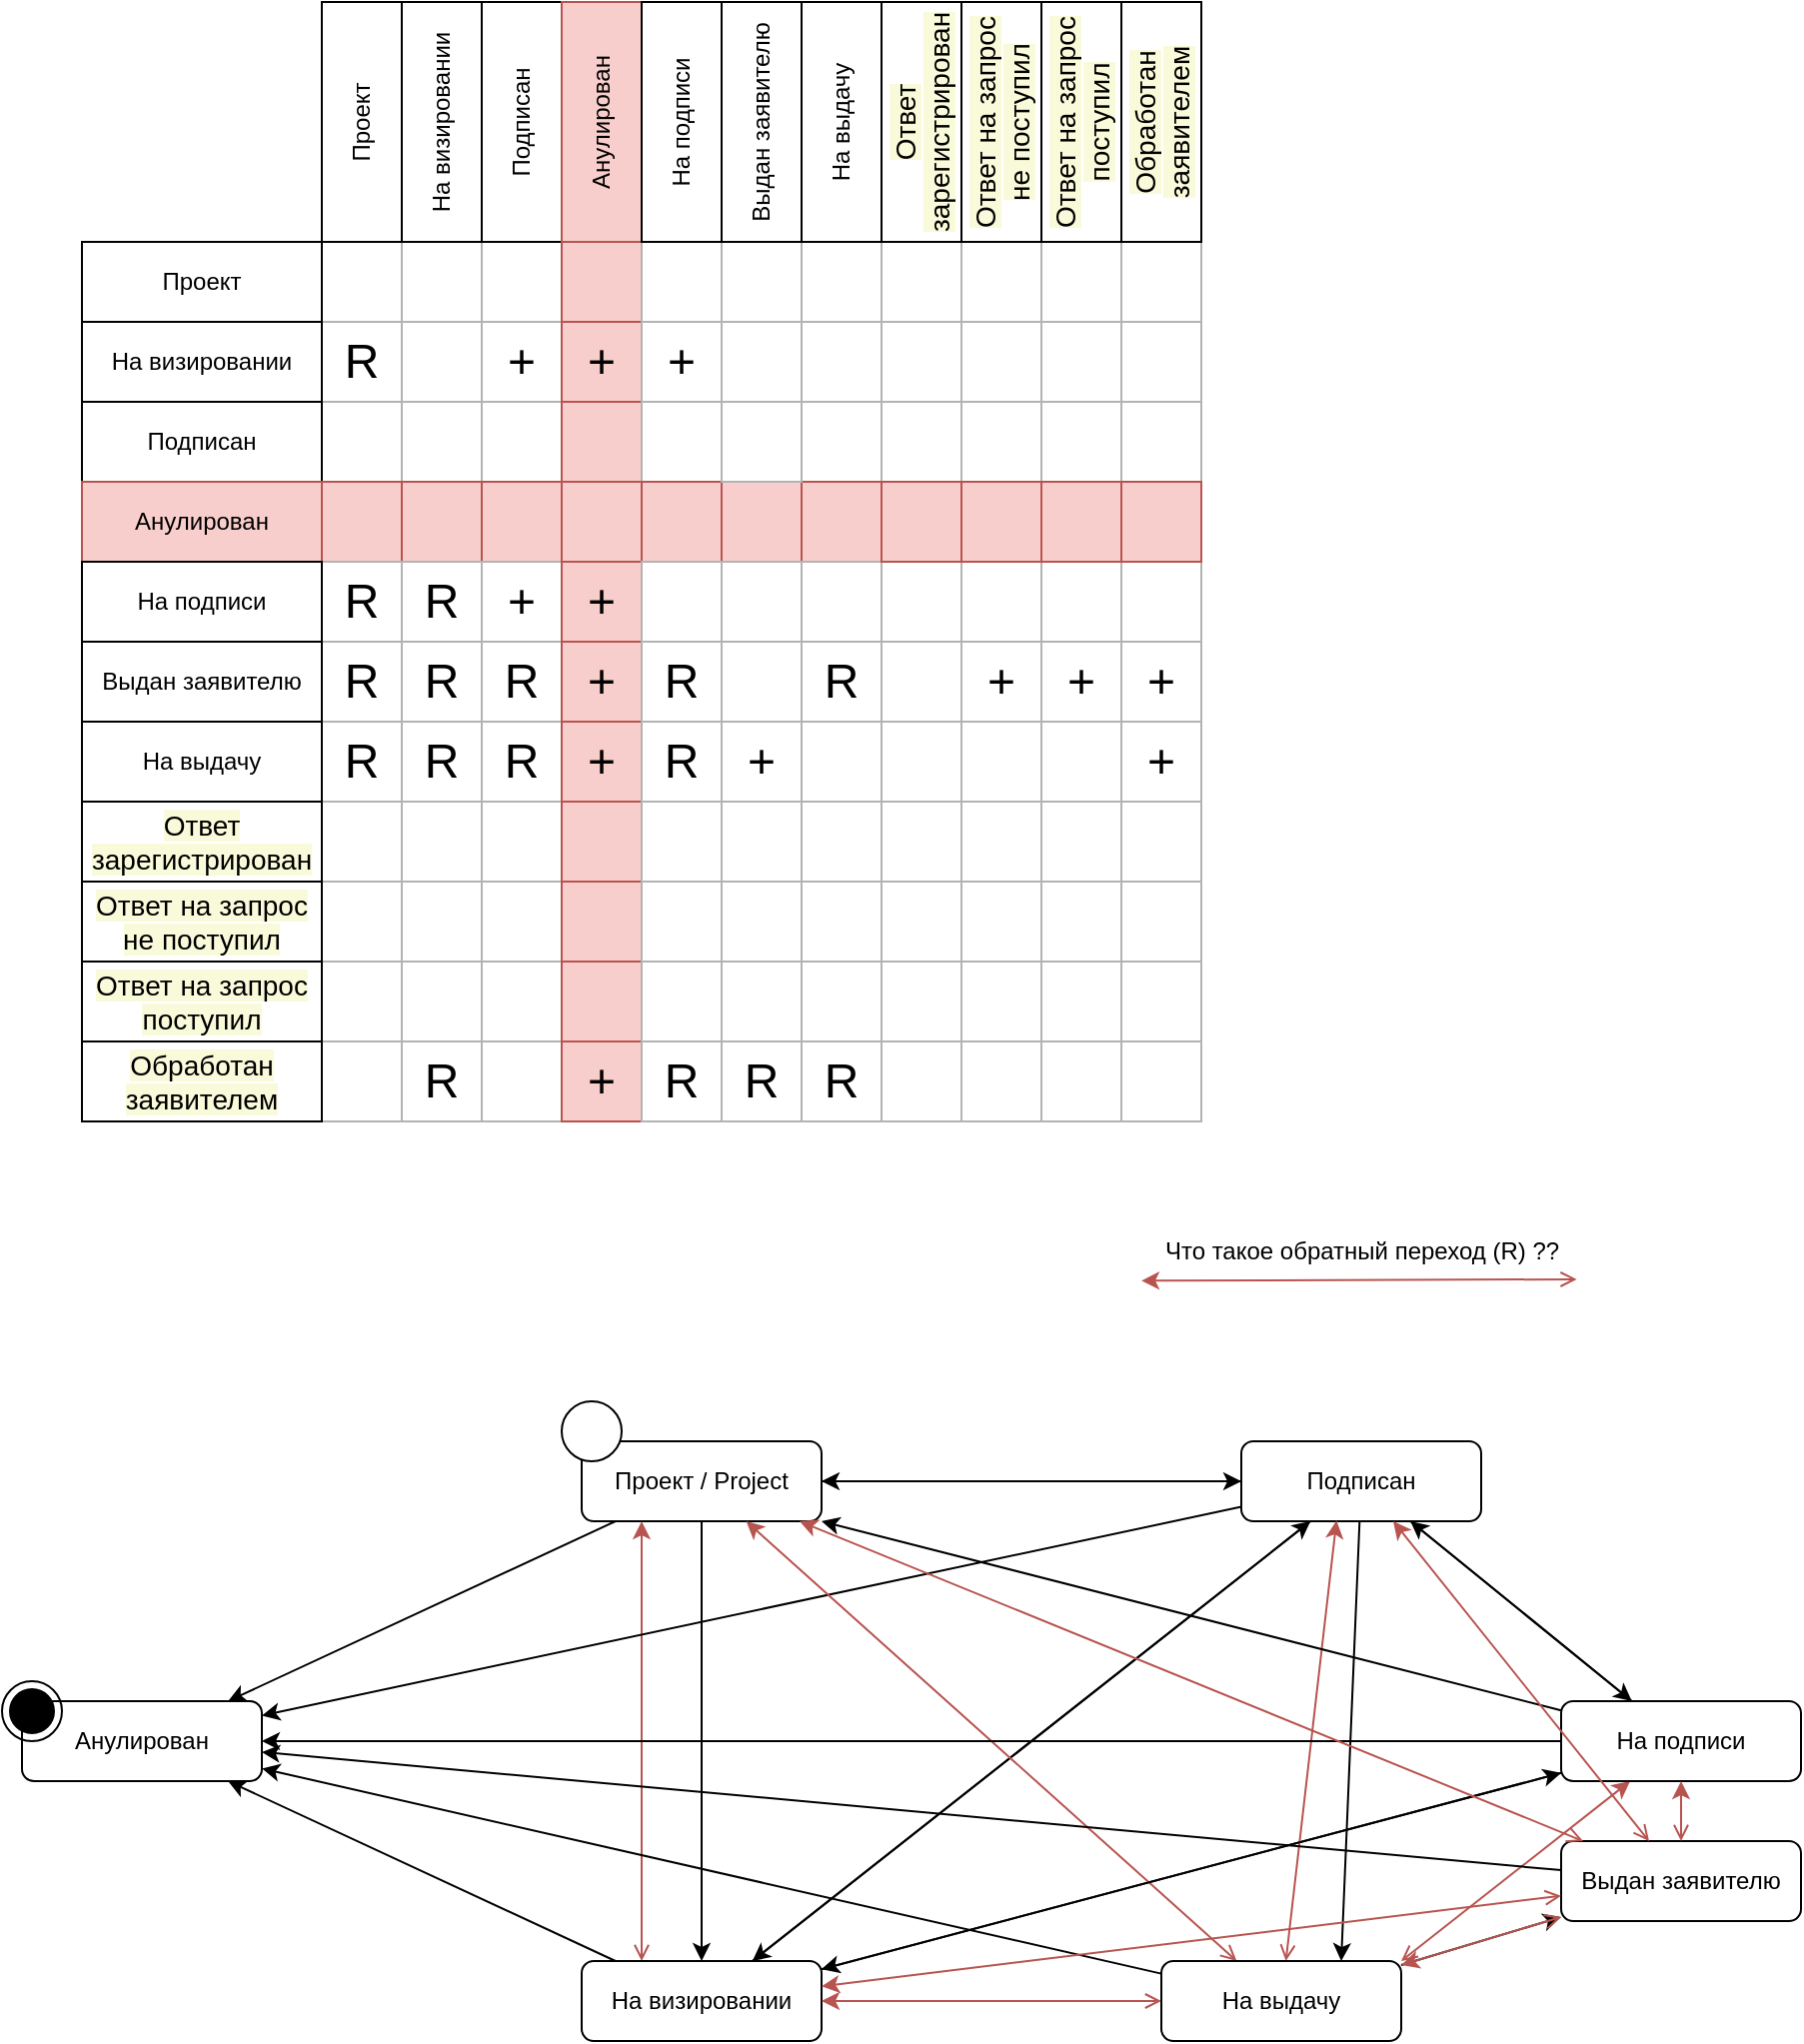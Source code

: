 <mxfile version="20.5.3" type="github">
  <diagram id="XoZ3P9HmxM1zG5Is6Aeg" name="Страница 1">
    <mxGraphModel dx="1422" dy="2083" grid="1" gridSize="10" guides="1" tooltips="1" connect="1" arrows="1" fold="1" page="1" pageScale="1" pageWidth="827" pageHeight="1169" math="0" shadow="0">
      <root>
        <mxCell id="0" />
        <mxCell id="1" parent="0" />
        <mxCell id="9OZzi6eaPg9HL32eHERa-1" style="rounded=0;orthogonalLoop=1;jettySize=auto;html=1;" edge="1" parent="1" source="9OZzi6eaPg9HL32eHERa-4" target="9OZzi6eaPg9HL32eHERa-5">
          <mxGeometry relative="1" as="geometry" />
        </mxCell>
        <mxCell id="9OZzi6eaPg9HL32eHERa-2" style="edgeStyle=none;rounded=0;orthogonalLoop=1;jettySize=auto;html=1;" edge="1" parent="1" source="9OZzi6eaPg9HL32eHERa-4" target="9OZzi6eaPg9HL32eHERa-10">
          <mxGeometry relative="1" as="geometry" />
        </mxCell>
        <mxCell id="9OZzi6eaPg9HL32eHERa-3" style="edgeStyle=none;rounded=0;orthogonalLoop=1;jettySize=auto;html=1;" edge="1" parent="1" source="9OZzi6eaPg9HL32eHERa-4" target="9OZzi6eaPg9HL32eHERa-16">
          <mxGeometry relative="1" as="geometry" />
        </mxCell>
        <mxCell id="9OZzi6eaPg9HL32eHERa-4" value="Проект / Project" style="rounded=1;whiteSpace=wrap;html=1;" vertex="1" parent="1">
          <mxGeometry x="370" y="120" width="120" height="40" as="geometry" />
        </mxCell>
        <mxCell id="9OZzi6eaPg9HL32eHERa-5" value="Анулирован" style="rounded=1;whiteSpace=wrap;html=1;" vertex="1" parent="1">
          <mxGeometry x="90" y="250" width="120" height="40" as="geometry" />
        </mxCell>
        <mxCell id="9OZzi6eaPg9HL32eHERa-6" style="edgeStyle=none;rounded=0;orthogonalLoop=1;jettySize=auto;html=1;exitX=0.25;exitY=0;exitDx=0;exitDy=0;entryX=0.25;entryY=1;entryDx=0;entryDy=0;startArrow=open;startFill=0;endArrow=classic;endFill=1;fillColor=#f8cecc;strokeColor=#b85450;" edge="1" parent="1" source="9OZzi6eaPg9HL32eHERa-10" target="9OZzi6eaPg9HL32eHERa-4">
          <mxGeometry relative="1" as="geometry" />
        </mxCell>
        <mxCell id="9OZzi6eaPg9HL32eHERa-7" style="edgeStyle=none;rounded=0;orthogonalLoop=1;jettySize=auto;html=1;startArrow=none;startFill=0;endArrow=classic;endFill=1;" edge="1" parent="1" source="9OZzi6eaPg9HL32eHERa-10" target="9OZzi6eaPg9HL32eHERa-5">
          <mxGeometry relative="1" as="geometry" />
        </mxCell>
        <mxCell id="9OZzi6eaPg9HL32eHERa-8" style="edgeStyle=none;rounded=0;orthogonalLoop=1;jettySize=auto;html=1;startArrow=none;startFill=0;endArrow=classic;endFill=1;" edge="1" parent="1" source="9OZzi6eaPg9HL32eHERa-10" target="9OZzi6eaPg9HL32eHERa-30">
          <mxGeometry relative="1" as="geometry" />
        </mxCell>
        <mxCell id="9OZzi6eaPg9HL32eHERa-9" style="edgeStyle=none;rounded=0;orthogonalLoop=1;jettySize=auto;html=1;startArrow=none;startFill=0;endArrow=classic;endFill=1;" edge="1" parent="1" source="9OZzi6eaPg9HL32eHERa-10" target="9OZzi6eaPg9HL32eHERa-16">
          <mxGeometry relative="1" as="geometry" />
        </mxCell>
        <mxCell id="9OZzi6eaPg9HL32eHERa-10" value="На визировании" style="rounded=1;whiteSpace=wrap;html=1;" vertex="1" parent="1">
          <mxGeometry x="370" y="380" width="120" height="40" as="geometry" />
        </mxCell>
        <mxCell id="9OZzi6eaPg9HL32eHERa-11" style="edgeStyle=none;rounded=0;orthogonalLoop=1;jettySize=auto;html=1;" edge="1" parent="1" source="9OZzi6eaPg9HL32eHERa-16" target="9OZzi6eaPg9HL32eHERa-10">
          <mxGeometry relative="1" as="geometry" />
        </mxCell>
        <mxCell id="9OZzi6eaPg9HL32eHERa-12" style="edgeStyle=none;rounded=0;orthogonalLoop=1;jettySize=auto;html=1;" edge="1" parent="1" source="9OZzi6eaPg9HL32eHERa-16" target="9OZzi6eaPg9HL32eHERa-5">
          <mxGeometry relative="1" as="geometry" />
        </mxCell>
        <mxCell id="9OZzi6eaPg9HL32eHERa-13" style="edgeStyle=none;rounded=0;orthogonalLoop=1;jettySize=auto;html=1;entryX=0.75;entryY=0;entryDx=0;entryDy=0;" edge="1" parent="1" source="9OZzi6eaPg9HL32eHERa-16" target="9OZzi6eaPg9HL32eHERa-25">
          <mxGeometry relative="1" as="geometry" />
        </mxCell>
        <mxCell id="9OZzi6eaPg9HL32eHERa-14" style="edgeStyle=none;rounded=0;orthogonalLoop=1;jettySize=auto;html=1;" edge="1" parent="1" source="9OZzi6eaPg9HL32eHERa-16" target="9OZzi6eaPg9HL32eHERa-30">
          <mxGeometry relative="1" as="geometry" />
        </mxCell>
        <mxCell id="9OZzi6eaPg9HL32eHERa-15" style="edgeStyle=none;rounded=0;orthogonalLoop=1;jettySize=auto;html=1;" edge="1" parent="1" source="9OZzi6eaPg9HL32eHERa-16" target="9OZzi6eaPg9HL32eHERa-4">
          <mxGeometry relative="1" as="geometry" />
        </mxCell>
        <mxCell id="9OZzi6eaPg9HL32eHERa-16" value="Подписан" style="rounded=1;whiteSpace=wrap;html=1;" vertex="1" parent="1">
          <mxGeometry x="700" y="120" width="120" height="40" as="geometry" />
        </mxCell>
        <mxCell id="9OZzi6eaPg9HL32eHERa-17" value="" style="ellipse;html=1;shape=endState;fillColor=strokeColor;" vertex="1" parent="1">
          <mxGeometry x="80" y="240" width="30" height="30" as="geometry" />
        </mxCell>
        <mxCell id="9OZzi6eaPg9HL32eHERa-18" value="" style="shape=ellipse;html=1;dashed=0;whitespace=wrap;aspect=fixed;perimeter=ellipsePerimeter;" vertex="1" parent="1">
          <mxGeometry x="360" y="100" width="30" height="30" as="geometry" />
        </mxCell>
        <mxCell id="9OZzi6eaPg9HL32eHERa-19" style="edgeStyle=none;rounded=0;orthogonalLoop=1;jettySize=auto;html=1;" edge="1" parent="1" source="9OZzi6eaPg9HL32eHERa-25" target="9OZzi6eaPg9HL32eHERa-5">
          <mxGeometry relative="1" as="geometry" />
        </mxCell>
        <mxCell id="9OZzi6eaPg9HL32eHERa-20" style="edgeStyle=none;rounded=0;orthogonalLoop=1;jettySize=auto;html=1;" edge="1" parent="1" source="9OZzi6eaPg9HL32eHERa-25" target="9OZzi6eaPg9HL32eHERa-32">
          <mxGeometry relative="1" as="geometry" />
        </mxCell>
        <mxCell id="9OZzi6eaPg9HL32eHERa-21" style="edgeStyle=none;rounded=0;orthogonalLoop=1;jettySize=auto;html=1;startArrow=open;startFill=0;fillColor=#f8cecc;strokeColor=#b85450;" edge="1" parent="1" source="9OZzi6eaPg9HL32eHERa-25" target="9OZzi6eaPg9HL32eHERa-10">
          <mxGeometry relative="1" as="geometry" />
        </mxCell>
        <mxCell id="9OZzi6eaPg9HL32eHERa-22" style="edgeStyle=none;rounded=0;orthogonalLoop=1;jettySize=auto;html=1;startArrow=open;startFill=0;fillColor=#f8cecc;strokeColor=#b85450;exitX=1;exitY=0;exitDx=0;exitDy=0;" edge="1" parent="1" source="9OZzi6eaPg9HL32eHERa-25" target="9OZzi6eaPg9HL32eHERa-30">
          <mxGeometry relative="1" as="geometry" />
        </mxCell>
        <mxCell id="9OZzi6eaPg9HL32eHERa-23" style="edgeStyle=none;rounded=0;orthogonalLoop=1;jettySize=auto;html=1;entryX=0.397;entryY=0.991;entryDx=0;entryDy=0;startArrow=open;startFill=0;fillColor=#f8cecc;strokeColor=#b85450;endArrow=classic;endFill=1;entryPerimeter=0;" edge="1" parent="1" source="9OZzi6eaPg9HL32eHERa-25" target="9OZzi6eaPg9HL32eHERa-16">
          <mxGeometry relative="1" as="geometry" />
        </mxCell>
        <mxCell id="9OZzi6eaPg9HL32eHERa-24" style="edgeStyle=none;rounded=0;orthogonalLoop=1;jettySize=auto;html=1;startArrow=open;startFill=0;fillColor=#f8cecc;strokeColor=#b85450;" edge="1" parent="1" source="9OZzi6eaPg9HL32eHERa-25" target="9OZzi6eaPg9HL32eHERa-4">
          <mxGeometry relative="1" as="geometry" />
        </mxCell>
        <mxCell id="9OZzi6eaPg9HL32eHERa-25" value="На выдачу" style="rounded=1;whiteSpace=wrap;html=1;" vertex="1" parent="1">
          <mxGeometry x="660" y="380" width="120" height="40" as="geometry" />
        </mxCell>
        <mxCell id="9OZzi6eaPg9HL32eHERa-26" style="edgeStyle=none;rounded=0;orthogonalLoop=1;jettySize=auto;html=1;" edge="1" parent="1" source="9OZzi6eaPg9HL32eHERa-30" target="9OZzi6eaPg9HL32eHERa-5">
          <mxGeometry relative="1" as="geometry" />
        </mxCell>
        <mxCell id="9OZzi6eaPg9HL32eHERa-27" style="edgeStyle=none;rounded=0;orthogonalLoop=1;jettySize=auto;html=1;" edge="1" parent="1" source="9OZzi6eaPg9HL32eHERa-30" target="9OZzi6eaPg9HL32eHERa-10">
          <mxGeometry relative="1" as="geometry" />
        </mxCell>
        <mxCell id="9OZzi6eaPg9HL32eHERa-28" style="edgeStyle=none;rounded=0;orthogonalLoop=1;jettySize=auto;html=1;" edge="1" parent="1" source="9OZzi6eaPg9HL32eHERa-30" target="9OZzi6eaPg9HL32eHERa-16">
          <mxGeometry relative="1" as="geometry" />
        </mxCell>
        <mxCell id="9OZzi6eaPg9HL32eHERa-29" style="edgeStyle=none;rounded=0;orthogonalLoop=1;jettySize=auto;html=1;entryX=1;entryY=1;entryDx=0;entryDy=0;" edge="1" parent="1" source="9OZzi6eaPg9HL32eHERa-30" target="9OZzi6eaPg9HL32eHERa-4">
          <mxGeometry relative="1" as="geometry" />
        </mxCell>
        <mxCell id="9OZzi6eaPg9HL32eHERa-30" value="На подписи" style="rounded=1;whiteSpace=wrap;html=1;" vertex="1" parent="1">
          <mxGeometry x="860" y="250" width="120" height="40" as="geometry" />
        </mxCell>
        <mxCell id="9OZzi6eaPg9HL32eHERa-31" style="edgeStyle=none;rounded=0;orthogonalLoop=1;jettySize=auto;html=1;startArrow=none;startFill=0;endArrow=classic;endFill=1;" edge="1" parent="1" source="9OZzi6eaPg9HL32eHERa-32" target="9OZzi6eaPg9HL32eHERa-5">
          <mxGeometry relative="1" as="geometry" />
        </mxCell>
        <mxCell id="9OZzi6eaPg9HL32eHERa-32" value="Выдан заявителю" style="rounded=1;whiteSpace=wrap;html=1;" vertex="1" parent="1">
          <mxGeometry x="860" y="320" width="120" height="40" as="geometry" />
        </mxCell>
        <mxCell id="9OZzi6eaPg9HL32eHERa-33" value="Что такое обратный переход (R) ??" style="text;html=1;align=center;verticalAlign=middle;resizable=0;points=[];autosize=1;strokeColor=none;fillColor=none;" vertex="1" parent="1">
          <mxGeometry x="650" y="10" width="220" height="30" as="geometry" />
        </mxCell>
        <mxCell id="9OZzi6eaPg9HL32eHERa-34" style="edgeStyle=none;rounded=0;orthogonalLoop=1;jettySize=auto;html=1;entryX=0;entryY=0.989;entryDx=0;entryDy=0;startArrow=open;startFill=0;fillColor=#f8cecc;strokeColor=#b85450;endArrow=classic;endFill=1;entryPerimeter=0;exitX=0.99;exitY=0.966;exitDx=0;exitDy=0;exitPerimeter=0;" edge="1" parent="1" source="9OZzi6eaPg9HL32eHERa-33" target="9OZzi6eaPg9HL32eHERa-33">
          <mxGeometry relative="1" as="geometry">
            <mxPoint x="755.413" y="285" as="sourcePoint" />
            <mxPoint x="764.58" y="65" as="targetPoint" />
          </mxGeometry>
        </mxCell>
        <mxCell id="9OZzi6eaPg9HL32eHERa-35" style="edgeStyle=none;rounded=0;orthogonalLoop=1;jettySize=auto;html=1;startArrow=open;startFill=0;endArrow=classic;endFill=1;fillColor=#f8cecc;strokeColor=#b85450;" edge="1" parent="1" source="9OZzi6eaPg9HL32eHERa-32" target="9OZzi6eaPg9HL32eHERa-10">
          <mxGeometry relative="1" as="geometry">
            <mxPoint x="410.0" y="390" as="sourcePoint" />
            <mxPoint x="410.0" y="170" as="targetPoint" />
          </mxGeometry>
        </mxCell>
        <mxCell id="9OZzi6eaPg9HL32eHERa-36" style="edgeStyle=none;rounded=0;orthogonalLoop=1;jettySize=auto;html=1;startArrow=open;startFill=0;endArrow=classic;endFill=1;fillColor=#f8cecc;strokeColor=#b85450;" edge="1" parent="1" source="9OZzi6eaPg9HL32eHERa-32" target="9OZzi6eaPg9HL32eHERa-30">
          <mxGeometry relative="1" as="geometry">
            <mxPoint x="870.0" y="357.347" as="sourcePoint" />
            <mxPoint x="500.0" y="402.653" as="targetPoint" />
          </mxGeometry>
        </mxCell>
        <mxCell id="9OZzi6eaPg9HL32eHERa-37" style="edgeStyle=none;rounded=0;orthogonalLoop=1;jettySize=auto;html=1;startArrow=open;startFill=0;endArrow=classic;endFill=1;fillColor=#f8cecc;strokeColor=#b85450;" edge="1" parent="1" source="9OZzi6eaPg9HL32eHERa-32" target="9OZzi6eaPg9HL32eHERa-25">
          <mxGeometry relative="1" as="geometry">
            <mxPoint x="930.0" y="330" as="sourcePoint" />
            <mxPoint x="930.0" y="300" as="targetPoint" />
          </mxGeometry>
        </mxCell>
        <mxCell id="9OZzi6eaPg9HL32eHERa-38" style="edgeStyle=none;rounded=0;orthogonalLoop=1;jettySize=auto;html=1;startArrow=open;startFill=0;endArrow=classic;endFill=1;fillColor=#f8cecc;strokeColor=#b85450;" edge="1" parent="1" source="9OZzi6eaPg9HL32eHERa-32" target="9OZzi6eaPg9HL32eHERa-16">
          <mxGeometry relative="1" as="geometry">
            <mxPoint x="930.0" y="330" as="sourcePoint" />
            <mxPoint x="930.0" y="300" as="targetPoint" />
          </mxGeometry>
        </mxCell>
        <mxCell id="9OZzi6eaPg9HL32eHERa-39" style="edgeStyle=none;rounded=0;orthogonalLoop=1;jettySize=auto;html=1;startArrow=open;startFill=0;endArrow=classic;endFill=1;fillColor=#f8cecc;strokeColor=#b85450;" edge="1" parent="1" source="9OZzi6eaPg9HL32eHERa-32" target="9OZzi6eaPg9HL32eHERa-4">
          <mxGeometry relative="1" as="geometry">
            <mxPoint x="914.0" y="330" as="sourcePoint" />
            <mxPoint x="786" y="170" as="targetPoint" />
          </mxGeometry>
        </mxCell>
        <mxCell id="9OZzi6eaPg9HL32eHERa-40" value="" style="rounded=0;whiteSpace=wrap;html=1;strokeColor=#B3B3B3;fontSize=24;" vertex="1" parent="1">
          <mxGeometry x="280" y="-480" width="40" height="40" as="geometry" />
        </mxCell>
        <mxCell id="9OZzi6eaPg9HL32eHERa-41" value="" style="rounded=0;whiteSpace=wrap;html=1;strokeColor=#B3B3B3;fontSize=24;" vertex="1" parent="1">
          <mxGeometry x="320" y="-480" width="40" height="40" as="geometry" />
        </mxCell>
        <mxCell id="9OZzi6eaPg9HL32eHERa-42" value="" style="rounded=0;whiteSpace=wrap;html=1;strokeColor=#b85450;fontSize=24;fillColor=#f8cecc;" vertex="1" parent="1">
          <mxGeometry x="360" y="-480" width="40" height="40" as="geometry" />
        </mxCell>
        <mxCell id="9OZzi6eaPg9HL32eHERa-43" style="edgeStyle=none;rounded=0;orthogonalLoop=1;jettySize=auto;html=1;exitX=0;exitY=0.75;exitDx=0;exitDy=0;entryX=1;entryY=0.75;entryDx=0;entryDy=0;startArrow=none;startFill=0;endArrow=classic;endFill=1;fontSize=24;" edge="1" parent="1" source="9OZzi6eaPg9HL32eHERa-44" target="9OZzi6eaPg9HL32eHERa-42">
          <mxGeometry relative="1" as="geometry" />
        </mxCell>
        <mxCell id="9OZzi6eaPg9HL32eHERa-44" value="" style="rounded=0;whiteSpace=wrap;html=1;strokeColor=#B3B3B3;fontSize=24;" vertex="1" parent="1">
          <mxGeometry x="400" y="-480" width="40" height="40" as="geometry" />
        </mxCell>
        <mxCell id="9OZzi6eaPg9HL32eHERa-45" value="" style="rounded=0;whiteSpace=wrap;html=1;strokeColor=#B3B3B3;fontSize=24;" vertex="1" parent="1">
          <mxGeometry x="440" y="-480" width="40" height="40" as="geometry" />
        </mxCell>
        <mxCell id="9OZzi6eaPg9HL32eHERa-46" value="" style="rounded=0;whiteSpace=wrap;html=1;strokeColor=#B3B3B3;fontSize=24;" vertex="1" parent="1">
          <mxGeometry x="480" y="-480" width="40" height="40" as="geometry" />
        </mxCell>
        <mxCell id="9OZzi6eaPg9HL32eHERa-47" value="" style="rounded=0;whiteSpace=wrap;html=1;strokeColor=#B3B3B3;fontSize=24;" vertex="1" parent="1">
          <mxGeometry x="280" y="-440" width="40" height="40" as="geometry" />
        </mxCell>
        <mxCell id="9OZzi6eaPg9HL32eHERa-48" value="+" style="rounded=0;whiteSpace=wrap;html=1;strokeColor=#B3B3B3;fontSize=24;" vertex="1" parent="1">
          <mxGeometry x="320" y="-440" width="40" height="40" as="geometry" />
        </mxCell>
        <mxCell id="9OZzi6eaPg9HL32eHERa-49" value="+" style="rounded=0;whiteSpace=wrap;html=1;strokeColor=#b85450;fontSize=24;fillColor=#f8cecc;" vertex="1" parent="1">
          <mxGeometry x="360" y="-440" width="40" height="40" as="geometry" />
        </mxCell>
        <mxCell id="9OZzi6eaPg9HL32eHERa-50" value="+" style="rounded=0;whiteSpace=wrap;html=1;strokeColor=#B3B3B3;fontSize=24;" vertex="1" parent="1">
          <mxGeometry x="400" y="-440" width="40" height="40" as="geometry" />
        </mxCell>
        <mxCell id="9OZzi6eaPg9HL32eHERa-51" value="" style="rounded=0;whiteSpace=wrap;html=1;strokeColor=#B3B3B3;fontSize=24;" vertex="1" parent="1">
          <mxGeometry x="440" y="-440" width="40" height="40" as="geometry" />
        </mxCell>
        <mxCell id="9OZzi6eaPg9HL32eHERa-52" value="" style="rounded=0;whiteSpace=wrap;html=1;strokeColor=#B3B3B3;fontSize=24;" vertex="1" parent="1">
          <mxGeometry x="480" y="-440" width="40" height="40" as="geometry" />
        </mxCell>
        <mxCell id="9OZzi6eaPg9HL32eHERa-53" value="" style="rounded=0;whiteSpace=wrap;html=1;strokeColor=#B3B3B3;fontSize=24;" vertex="1" parent="1">
          <mxGeometry x="240" y="-400" width="40" height="40" as="geometry" />
        </mxCell>
        <mxCell id="9OZzi6eaPg9HL32eHERa-54" value="" style="rounded=0;whiteSpace=wrap;html=1;strokeColor=#B3B3B3;fontSize=24;" vertex="1" parent="1">
          <mxGeometry x="280" y="-400" width="40" height="40" as="geometry" />
        </mxCell>
        <mxCell id="9OZzi6eaPg9HL32eHERa-55" value="" style="rounded=0;whiteSpace=wrap;html=1;strokeColor=#B3B3B3;fontSize=24;" vertex="1" parent="1">
          <mxGeometry x="320" y="-400" width="40" height="40" as="geometry" />
        </mxCell>
        <mxCell id="9OZzi6eaPg9HL32eHERa-56" value="" style="rounded=0;whiteSpace=wrap;html=1;strokeColor=#b85450;fontSize=24;fillColor=#f8cecc;" vertex="1" parent="1">
          <mxGeometry x="360" y="-400" width="40" height="40" as="geometry" />
        </mxCell>
        <mxCell id="9OZzi6eaPg9HL32eHERa-57" value="" style="rounded=0;whiteSpace=wrap;html=1;strokeColor=#B3B3B3;fontSize=24;" vertex="1" parent="1">
          <mxGeometry x="400" y="-400" width="40" height="40" as="geometry" />
        </mxCell>
        <mxCell id="9OZzi6eaPg9HL32eHERa-58" value="" style="rounded=0;whiteSpace=wrap;html=1;strokeColor=#B3B3B3;fontSize=24;" vertex="1" parent="1">
          <mxGeometry x="480" y="-400" width="40" height="40" as="geometry" />
        </mxCell>
        <mxCell id="9OZzi6eaPg9HL32eHERa-59" value="" style="rounded=0;whiteSpace=wrap;html=1;strokeColor=#b85450;fontSize=24;fillColor=#f8cecc;" vertex="1" parent="1">
          <mxGeometry x="240" y="-360" width="40" height="40" as="geometry" />
        </mxCell>
        <mxCell id="9OZzi6eaPg9HL32eHERa-60" value="" style="rounded=0;whiteSpace=wrap;html=1;strokeColor=#b85450;fontSize=24;fillColor=#f8cecc;" vertex="1" parent="1">
          <mxGeometry x="280" y="-360" width="40" height="40" as="geometry" />
        </mxCell>
        <mxCell id="9OZzi6eaPg9HL32eHERa-61" value="" style="rounded=0;whiteSpace=wrap;html=1;strokeColor=#b85450;fontSize=24;fillColor=#f8cecc;" vertex="1" parent="1">
          <mxGeometry x="320" y="-360" width="40" height="40" as="geometry" />
        </mxCell>
        <mxCell id="9OZzi6eaPg9HL32eHERa-62" value="" style="rounded=0;whiteSpace=wrap;html=1;strokeColor=#b85450;fontSize=24;fillColor=#f8cecc;" vertex="1" parent="1">
          <mxGeometry x="360" y="-360" width="40" height="40" as="geometry" />
        </mxCell>
        <mxCell id="9OZzi6eaPg9HL32eHERa-63" value="" style="rounded=0;whiteSpace=wrap;html=1;strokeColor=#b85450;fontSize=24;fillColor=#f8cecc;" vertex="1" parent="1">
          <mxGeometry x="400" y="-360" width="40" height="40" as="geometry" />
        </mxCell>
        <mxCell id="9OZzi6eaPg9HL32eHERa-64" value="" style="rounded=0;whiteSpace=wrap;html=1;strokeColor=#b85450;fontSize=24;fillColor=#f8cecc;" vertex="1" parent="1">
          <mxGeometry x="440" y="-360" width="40" height="40" as="geometry" />
        </mxCell>
        <mxCell id="9OZzi6eaPg9HL32eHERa-65" value="" style="rounded=0;whiteSpace=wrap;html=1;strokeColor=#b85450;fontSize=24;fillColor=#f8cecc;" vertex="1" parent="1">
          <mxGeometry x="480" y="-360" width="40" height="40" as="geometry" />
        </mxCell>
        <mxCell id="9OZzi6eaPg9HL32eHERa-66" value="R" style="rounded=0;whiteSpace=wrap;html=1;strokeColor=#B3B3B3;fontSize=24;" vertex="1" parent="1">
          <mxGeometry x="240" y="-320" width="40" height="40" as="geometry" />
        </mxCell>
        <mxCell id="9OZzi6eaPg9HL32eHERa-67" value="R" style="rounded=0;whiteSpace=wrap;html=1;strokeColor=#B3B3B3;fontSize=24;" vertex="1" parent="1">
          <mxGeometry x="280" y="-320" width="40" height="40" as="geometry" />
        </mxCell>
        <mxCell id="9OZzi6eaPg9HL32eHERa-68" value="+" style="rounded=0;whiteSpace=wrap;html=1;strokeColor=#B3B3B3;fontSize=24;" vertex="1" parent="1">
          <mxGeometry x="320" y="-320" width="40" height="40" as="geometry" />
        </mxCell>
        <mxCell id="9OZzi6eaPg9HL32eHERa-69" value="+" style="rounded=0;whiteSpace=wrap;html=1;strokeColor=#b85450;fontSize=24;fillColor=#f8cecc;" vertex="1" parent="1">
          <mxGeometry x="360" y="-320" width="40" height="40" as="geometry" />
        </mxCell>
        <mxCell id="9OZzi6eaPg9HL32eHERa-70" value="" style="rounded=0;whiteSpace=wrap;html=1;strokeColor=#B3B3B3;fontSize=24;" vertex="1" parent="1">
          <mxGeometry x="400" y="-320" width="40" height="40" as="geometry" />
        </mxCell>
        <mxCell id="9OZzi6eaPg9HL32eHERa-71" value="" style="rounded=0;whiteSpace=wrap;html=1;strokeColor=#B3B3B3;fontSize=24;" vertex="1" parent="1">
          <mxGeometry x="440" y="-320" width="40" height="40" as="geometry" />
        </mxCell>
        <mxCell id="9OZzi6eaPg9HL32eHERa-72" value="" style="rounded=0;whiteSpace=wrap;html=1;strokeColor=#B3B3B3;fontSize=24;" vertex="1" parent="1">
          <mxGeometry x="480" y="-320" width="40" height="40" as="geometry" />
        </mxCell>
        <mxCell id="9OZzi6eaPg9HL32eHERa-73" value="R" style="rounded=0;whiteSpace=wrap;html=1;strokeColor=#B3B3B3;fontSize=24;" vertex="1" parent="1">
          <mxGeometry x="240" y="-280" width="40" height="40" as="geometry" />
        </mxCell>
        <mxCell id="9OZzi6eaPg9HL32eHERa-74" value="R" style="rounded=0;whiteSpace=wrap;html=1;strokeColor=#B3B3B3;fontSize=24;" vertex="1" parent="1">
          <mxGeometry x="280" y="-280" width="40" height="40" as="geometry" />
        </mxCell>
        <mxCell id="9OZzi6eaPg9HL32eHERa-75" value="R" style="rounded=0;whiteSpace=wrap;html=1;strokeColor=#B3B3B3;fontSize=24;" vertex="1" parent="1">
          <mxGeometry x="320" y="-280" width="40" height="40" as="geometry" />
        </mxCell>
        <mxCell id="9OZzi6eaPg9HL32eHERa-76" value="+" style="rounded=0;whiteSpace=wrap;html=1;strokeColor=#b85450;fontSize=24;fillColor=#f8cecc;" vertex="1" parent="1">
          <mxGeometry x="360" y="-280" width="40" height="40" as="geometry" />
        </mxCell>
        <mxCell id="9OZzi6eaPg9HL32eHERa-77" value="R" style="rounded=0;whiteSpace=wrap;html=1;strokeColor=#B3B3B3;fontSize=24;" vertex="1" parent="1">
          <mxGeometry x="400" y="-280" width="40" height="40" as="geometry" />
        </mxCell>
        <mxCell id="9OZzi6eaPg9HL32eHERa-78" value="" style="rounded=0;whiteSpace=wrap;html=1;strokeColor=#B3B3B3;fontSize=24;" vertex="1" parent="1">
          <mxGeometry x="440" y="-280" width="40" height="40" as="geometry" />
        </mxCell>
        <mxCell id="9OZzi6eaPg9HL32eHERa-79" value="R" style="rounded=0;whiteSpace=wrap;html=1;strokeColor=#B3B3B3;fontSize=24;" vertex="1" parent="1">
          <mxGeometry x="480" y="-280" width="40" height="40" as="geometry" />
        </mxCell>
        <mxCell id="9OZzi6eaPg9HL32eHERa-80" value="R" style="rounded=0;whiteSpace=wrap;html=1;strokeColor=#B3B3B3;fontSize=24;" vertex="1" parent="1">
          <mxGeometry x="240" y="-240" width="40" height="40" as="geometry" />
        </mxCell>
        <mxCell id="9OZzi6eaPg9HL32eHERa-81" value="R" style="rounded=0;whiteSpace=wrap;html=1;strokeColor=#B3B3B3;fontSize=24;" vertex="1" parent="1">
          <mxGeometry x="280" y="-240" width="40" height="40" as="geometry" />
        </mxCell>
        <mxCell id="9OZzi6eaPg9HL32eHERa-82" value="R" style="rounded=0;whiteSpace=wrap;html=1;strokeColor=#B3B3B3;fontSize=24;" vertex="1" parent="1">
          <mxGeometry x="320" y="-240" width="40" height="40" as="geometry" />
        </mxCell>
        <mxCell id="9OZzi6eaPg9HL32eHERa-83" value="+" style="rounded=0;whiteSpace=wrap;html=1;strokeColor=#b85450;fontSize=24;fillColor=#f8cecc;" vertex="1" parent="1">
          <mxGeometry x="360" y="-240" width="40" height="40" as="geometry" />
        </mxCell>
        <mxCell id="9OZzi6eaPg9HL32eHERa-84" value="R" style="rounded=0;whiteSpace=wrap;html=1;strokeColor=#B3B3B3;fontSize=24;" vertex="1" parent="1">
          <mxGeometry x="400" y="-240" width="40" height="40" as="geometry" />
        </mxCell>
        <mxCell id="9OZzi6eaPg9HL32eHERa-85" value="+" style="rounded=0;whiteSpace=wrap;html=1;strokeColor=#B3B3B3;fontSize=24;" vertex="1" parent="1">
          <mxGeometry x="440" y="-240" width="40" height="40" as="geometry" />
        </mxCell>
        <mxCell id="9OZzi6eaPg9HL32eHERa-86" value="" style="rounded=0;whiteSpace=wrap;html=1;strokeColor=#B3B3B3;fontSize=24;" vertex="1" parent="1">
          <mxGeometry x="480" y="-240" width="40" height="40" as="geometry" />
        </mxCell>
        <mxCell id="9OZzi6eaPg9HL32eHERa-87" value="Подписан" style="rounded=0;whiteSpace=wrap;html=1;" vertex="1" parent="1">
          <mxGeometry x="120" y="-400" width="120" height="40" as="geometry" />
        </mxCell>
        <mxCell id="9OZzi6eaPg9HL32eHERa-88" value="Анулирован" style="rounded=0;whiteSpace=wrap;html=1;fillColor=#f8cecc;strokeColor=#b85450;" vertex="1" parent="1">
          <mxGeometry x="120" y="-360" width="120" height="40" as="geometry" />
        </mxCell>
        <mxCell id="9OZzi6eaPg9HL32eHERa-89" value="На подписи" style="rounded=0;whiteSpace=wrap;html=1;" vertex="1" parent="1">
          <mxGeometry x="120" y="-320" width="120" height="40" as="geometry" />
        </mxCell>
        <mxCell id="9OZzi6eaPg9HL32eHERa-90" value="Выдан заявителю" style="rounded=0;whiteSpace=wrap;html=1;" vertex="1" parent="1">
          <mxGeometry x="120" y="-280" width="120" height="40" as="geometry" />
        </mxCell>
        <mxCell id="9OZzi6eaPg9HL32eHERa-91" value="На выдачу" style="rounded=0;whiteSpace=wrap;html=1;" vertex="1" parent="1">
          <mxGeometry x="120" y="-240" width="120" height="40" as="geometry" />
        </mxCell>
        <mxCell id="9OZzi6eaPg9HL32eHERa-92" value="На визировании" style="rounded=0;whiteSpace=wrap;html=1;horizontal=0;" vertex="1" parent="1">
          <mxGeometry x="280" y="-600" width="40" height="120" as="geometry" />
        </mxCell>
        <mxCell id="9OZzi6eaPg9HL32eHERa-93" value="Подписан" style="rounded=0;whiteSpace=wrap;html=1;horizontal=0;" vertex="1" parent="1">
          <mxGeometry x="320" y="-600" width="40" height="120" as="geometry" />
        </mxCell>
        <mxCell id="9OZzi6eaPg9HL32eHERa-94" value="Анулирован" style="rounded=0;whiteSpace=wrap;html=1;horizontal=0;fillColor=#f8cecc;strokeColor=#b85450;" vertex="1" parent="1">
          <mxGeometry x="360" y="-600" width="40" height="120" as="geometry" />
        </mxCell>
        <mxCell id="9OZzi6eaPg9HL32eHERa-95" value="На подписи" style="rounded=0;whiteSpace=wrap;html=1;horizontal=0;" vertex="1" parent="1">
          <mxGeometry x="400" y="-600" width="40" height="120" as="geometry" />
        </mxCell>
        <mxCell id="9OZzi6eaPg9HL32eHERa-96" value="Выдан заявителю" style="rounded=0;whiteSpace=wrap;html=1;horizontal=0;" vertex="1" parent="1">
          <mxGeometry x="440" y="-600" width="40" height="120" as="geometry" />
        </mxCell>
        <mxCell id="9OZzi6eaPg9HL32eHERa-97" value="На выдачу" style="rounded=0;whiteSpace=wrap;html=1;horizontal=0;" vertex="1" parent="1">
          <mxGeometry x="480" y="-600" width="40" height="120" as="geometry" />
        </mxCell>
        <mxCell id="9OZzi6eaPg9HL32eHERa-98" value="R" style="rounded=0;whiteSpace=wrap;html=1;strokeColor=#B3B3B3;fontSize=24;" vertex="1" parent="1">
          <mxGeometry x="240" y="-440" width="40" height="40" as="geometry" />
        </mxCell>
        <mxCell id="9OZzi6eaPg9HL32eHERa-99" value="" style="rounded=0;whiteSpace=wrap;html=1;strokeColor=#B3B3B3;fontSize=24;" vertex="1" parent="1">
          <mxGeometry x="240" y="-480" width="40" height="40" as="geometry" />
        </mxCell>
        <mxCell id="9OZzi6eaPg9HL32eHERa-100" value="Проект" style="rounded=0;whiteSpace=wrap;html=1;" vertex="1" parent="1">
          <mxGeometry x="120" y="-480" width="120" height="40" as="geometry" />
        </mxCell>
        <mxCell id="9OZzi6eaPg9HL32eHERa-101" value="На визировании" style="rounded=0;whiteSpace=wrap;html=1;" vertex="1" parent="1">
          <mxGeometry x="120" y="-440" width="120" height="40" as="geometry" />
        </mxCell>
        <mxCell id="9OZzi6eaPg9HL32eHERa-102" value="Проект" style="rounded=0;whiteSpace=wrap;html=1;horizontal=0;" vertex="1" parent="1">
          <mxGeometry x="240" y="-600" width="40" height="120" as="geometry" />
        </mxCell>
        <mxCell id="9OZzi6eaPg9HL32eHERa-111" style="edgeStyle=none;rounded=0;orthogonalLoop=1;jettySize=auto;html=1;exitX=0;exitY=0.75;exitDx=0;exitDy=0;entryX=1;entryY=0.75;entryDx=0;entryDy=0;startArrow=none;startFill=0;endArrow=classic;endFill=1;fontSize=24;" edge="1" parent="1" source="9OZzi6eaPg9HL32eHERa-112">
          <mxGeometry relative="1" as="geometry">
            <mxPoint x="520" y="-450" as="targetPoint" />
          </mxGeometry>
        </mxCell>
        <mxCell id="9OZzi6eaPg9HL32eHERa-112" value="" style="rounded=0;whiteSpace=wrap;html=1;strokeColor=#B3B3B3;fontSize=24;" vertex="1" parent="1">
          <mxGeometry x="520" y="-480" width="40" height="40" as="geometry" />
        </mxCell>
        <mxCell id="9OZzi6eaPg9HL32eHERa-113" value="" style="rounded=0;whiteSpace=wrap;html=1;strokeColor=#B3B3B3;fontSize=24;" vertex="1" parent="1">
          <mxGeometry x="560" y="-480" width="40" height="40" as="geometry" />
        </mxCell>
        <mxCell id="9OZzi6eaPg9HL32eHERa-114" value="" style="rounded=0;whiteSpace=wrap;html=1;strokeColor=#B3B3B3;fontSize=24;" vertex="1" parent="1">
          <mxGeometry x="600" y="-480" width="40" height="40" as="geometry" />
        </mxCell>
        <mxCell id="9OZzi6eaPg9HL32eHERa-115" value="" style="rounded=0;whiteSpace=wrap;html=1;strokeColor=#B3B3B3;fontSize=24;" vertex="1" parent="1">
          <mxGeometry x="520" y="-440" width="40" height="40" as="geometry" />
        </mxCell>
        <mxCell id="9OZzi6eaPg9HL32eHERa-116" value="" style="rounded=0;whiteSpace=wrap;html=1;strokeColor=#B3B3B3;fontSize=24;" vertex="1" parent="1">
          <mxGeometry x="560" y="-440" width="40" height="40" as="geometry" />
        </mxCell>
        <mxCell id="9OZzi6eaPg9HL32eHERa-117" value="" style="rounded=0;whiteSpace=wrap;html=1;strokeColor=#B3B3B3;fontSize=24;" vertex="1" parent="1">
          <mxGeometry x="600" y="-440" width="40" height="40" as="geometry" />
        </mxCell>
        <mxCell id="9OZzi6eaPg9HL32eHERa-118" value="" style="rounded=0;whiteSpace=wrap;html=1;strokeColor=#B3B3B3;fontSize=24;" vertex="1" parent="1">
          <mxGeometry x="520" y="-400" width="40" height="40" as="geometry" />
        </mxCell>
        <mxCell id="9OZzi6eaPg9HL32eHERa-119" value="" style="rounded=0;whiteSpace=wrap;html=1;strokeColor=#B3B3B3;fontSize=24;" vertex="1" parent="1">
          <mxGeometry x="600" y="-400" width="40" height="40" as="geometry" />
        </mxCell>
        <mxCell id="9OZzi6eaPg9HL32eHERa-120" value="" style="rounded=0;whiteSpace=wrap;html=1;strokeColor=#B3B3B3;fontSize=24;" vertex="1" parent="1">
          <mxGeometry x="560" y="-400" width="40" height="40" as="geometry" />
        </mxCell>
        <mxCell id="9OZzi6eaPg9HL32eHERa-121" value="" style="rounded=0;whiteSpace=wrap;html=1;strokeColor=#B3B3B3;fontSize=24;" vertex="1" parent="1">
          <mxGeometry x="440" y="-400" width="40" height="40" as="geometry" />
        </mxCell>
        <mxCell id="9OZzi6eaPg9HL32eHERa-122" value="" style="rounded=0;whiteSpace=wrap;html=1;strokeColor=#B3B3B3;fontSize=24;" vertex="1" parent="1">
          <mxGeometry x="520" y="-320" width="40" height="40" as="geometry" />
        </mxCell>
        <mxCell id="9OZzi6eaPg9HL32eHERa-123" value="" style="rounded=0;whiteSpace=wrap;html=1;strokeColor=#B3B3B3;fontSize=24;" vertex="1" parent="1">
          <mxGeometry x="560" y="-320" width="40" height="40" as="geometry" />
        </mxCell>
        <mxCell id="9OZzi6eaPg9HL32eHERa-124" value="" style="rounded=0;whiteSpace=wrap;html=1;strokeColor=#B3B3B3;fontSize=24;" vertex="1" parent="1">
          <mxGeometry x="600" y="-320" width="40" height="40" as="geometry" />
        </mxCell>
        <mxCell id="9OZzi6eaPg9HL32eHERa-125" value="" style="rounded=0;whiteSpace=wrap;html=1;strokeColor=#B3B3B3;fontSize=24;" vertex="1" parent="1">
          <mxGeometry x="520" y="-280" width="40" height="40" as="geometry" />
        </mxCell>
        <mxCell id="9OZzi6eaPg9HL32eHERa-126" value="+" style="rounded=0;whiteSpace=wrap;html=1;strokeColor=#B3B3B3;fontSize=24;" vertex="1" parent="1">
          <mxGeometry x="560" y="-280" width="40" height="40" as="geometry" />
        </mxCell>
        <mxCell id="9OZzi6eaPg9HL32eHERa-127" value="+" style="rounded=0;whiteSpace=wrap;html=1;strokeColor=#B3B3B3;fontSize=24;" vertex="1" parent="1">
          <mxGeometry x="600" y="-280" width="40" height="40" as="geometry" />
        </mxCell>
        <mxCell id="9OZzi6eaPg9HL32eHERa-128" value="" style="rounded=0;whiteSpace=wrap;html=1;strokeColor=#B3B3B3;fontSize=24;" vertex="1" parent="1">
          <mxGeometry x="520" y="-240" width="40" height="40" as="geometry" />
        </mxCell>
        <mxCell id="9OZzi6eaPg9HL32eHERa-129" value="" style="rounded=0;whiteSpace=wrap;html=1;strokeColor=#B3B3B3;fontSize=24;" vertex="1" parent="1">
          <mxGeometry x="560" y="-240" width="40" height="40" as="geometry" />
        </mxCell>
        <mxCell id="9OZzi6eaPg9HL32eHERa-130" value="" style="rounded=0;whiteSpace=wrap;html=1;strokeColor=#B3B3B3;fontSize=24;" vertex="1" parent="1">
          <mxGeometry x="600" y="-240" width="40" height="40" as="geometry" />
        </mxCell>
        <mxCell id="9OZzi6eaPg9HL32eHERa-131" value="" style="rounded=0;whiteSpace=wrap;html=1;strokeColor=#B3B3B3;fontSize=24;" vertex="1" parent="1">
          <mxGeometry x="240" y="-200" width="40" height="40" as="geometry" />
        </mxCell>
        <mxCell id="9OZzi6eaPg9HL32eHERa-132" value="" style="rounded=0;whiteSpace=wrap;html=1;strokeColor=#B3B3B3;fontSize=24;" vertex="1" parent="1">
          <mxGeometry x="280" y="-200" width="40" height="40" as="geometry" />
        </mxCell>
        <mxCell id="9OZzi6eaPg9HL32eHERa-133" value="" style="rounded=0;whiteSpace=wrap;html=1;strokeColor=#B3B3B3;fontSize=24;" vertex="1" parent="1">
          <mxGeometry x="320" y="-200" width="40" height="40" as="geometry" />
        </mxCell>
        <mxCell id="9OZzi6eaPg9HL32eHERa-134" value="" style="rounded=0;whiteSpace=wrap;html=1;strokeColor=#B3B3B3;fontSize=24;" vertex="1" parent="1">
          <mxGeometry x="240" y="-160" width="40" height="40" as="geometry" />
        </mxCell>
        <mxCell id="9OZzi6eaPg9HL32eHERa-135" value="" style="rounded=0;whiteSpace=wrap;html=1;strokeColor=#B3B3B3;fontSize=24;" vertex="1" parent="1">
          <mxGeometry x="280" y="-160" width="40" height="40" as="geometry" />
        </mxCell>
        <mxCell id="9OZzi6eaPg9HL32eHERa-136" value="" style="rounded=0;whiteSpace=wrap;html=1;strokeColor=#B3B3B3;fontSize=24;" vertex="1" parent="1">
          <mxGeometry x="320" y="-160" width="40" height="40" as="geometry" />
        </mxCell>
        <mxCell id="9OZzi6eaPg9HL32eHERa-137" value="" style="rounded=0;whiteSpace=wrap;html=1;strokeColor=#B3B3B3;fontSize=24;" vertex="1" parent="1">
          <mxGeometry x="240" y="-120" width="40" height="40" as="geometry" />
        </mxCell>
        <mxCell id="9OZzi6eaPg9HL32eHERa-138" value="" style="rounded=0;whiteSpace=wrap;html=1;strokeColor=#B3B3B3;fontSize=24;" vertex="1" parent="1">
          <mxGeometry x="280" y="-120" width="40" height="40" as="geometry" />
        </mxCell>
        <mxCell id="9OZzi6eaPg9HL32eHERa-139" value="" style="rounded=0;whiteSpace=wrap;html=1;strokeColor=#B3B3B3;fontSize=24;" vertex="1" parent="1">
          <mxGeometry x="320" y="-120" width="40" height="40" as="geometry" />
        </mxCell>
        <mxCell id="9OZzi6eaPg9HL32eHERa-140" value="" style="rounded=0;whiteSpace=wrap;html=1;strokeColor=#b85450;fontSize=24;fillColor=#f8cecc;" vertex="1" parent="1">
          <mxGeometry x="360" y="-200" width="40" height="40" as="geometry" />
        </mxCell>
        <mxCell id="9OZzi6eaPg9HL32eHERa-141" value="" style="rounded=0;whiteSpace=wrap;html=1;strokeColor=#B3B3B3;fontSize=24;" vertex="1" parent="1">
          <mxGeometry x="400" y="-200" width="40" height="40" as="geometry" />
        </mxCell>
        <mxCell id="9OZzi6eaPg9HL32eHERa-142" value="" style="rounded=0;whiteSpace=wrap;html=1;strokeColor=#B3B3B3;fontSize=24;" vertex="1" parent="1">
          <mxGeometry x="440" y="-200" width="40" height="40" as="geometry" />
        </mxCell>
        <mxCell id="9OZzi6eaPg9HL32eHERa-143" value="" style="rounded=0;whiteSpace=wrap;html=1;strokeColor=#b85450;fontSize=24;fillColor=#f8cecc;" vertex="1" parent="1">
          <mxGeometry x="360" y="-160" width="40" height="40" as="geometry" />
        </mxCell>
        <mxCell id="9OZzi6eaPg9HL32eHERa-144" value="" style="rounded=0;whiteSpace=wrap;html=1;strokeColor=#B3B3B3;fontSize=24;" vertex="1" parent="1">
          <mxGeometry x="400" y="-160" width="40" height="40" as="geometry" />
        </mxCell>
        <mxCell id="9OZzi6eaPg9HL32eHERa-145" value="" style="rounded=0;whiteSpace=wrap;html=1;strokeColor=#B3B3B3;fontSize=24;" vertex="1" parent="1">
          <mxGeometry x="440" y="-160" width="40" height="40" as="geometry" />
        </mxCell>
        <mxCell id="9OZzi6eaPg9HL32eHERa-146" value="" style="rounded=0;whiteSpace=wrap;html=1;strokeColor=#b85450;fontSize=24;fillColor=#f8cecc;" vertex="1" parent="1">
          <mxGeometry x="360" y="-120" width="40" height="40" as="geometry" />
        </mxCell>
        <mxCell id="9OZzi6eaPg9HL32eHERa-147" value="" style="rounded=0;whiteSpace=wrap;html=1;strokeColor=#B3B3B3;fontSize=24;" vertex="1" parent="1">
          <mxGeometry x="400" y="-120" width="40" height="40" as="geometry" />
        </mxCell>
        <mxCell id="9OZzi6eaPg9HL32eHERa-148" value="" style="rounded=0;whiteSpace=wrap;html=1;strokeColor=#B3B3B3;fontSize=24;" vertex="1" parent="1">
          <mxGeometry x="440" y="-120" width="40" height="40" as="geometry" />
        </mxCell>
        <mxCell id="9OZzi6eaPg9HL32eHERa-149" value="" style="rounded=0;whiteSpace=wrap;html=1;strokeColor=#B3B3B3;fontSize=24;" vertex="1" parent="1">
          <mxGeometry x="480" y="-200" width="40" height="40" as="geometry" />
        </mxCell>
        <mxCell id="9OZzi6eaPg9HL32eHERa-150" value="" style="rounded=0;whiteSpace=wrap;html=1;strokeColor=#B3B3B3;fontSize=24;" vertex="1" parent="1">
          <mxGeometry x="520" y="-200" width="40" height="40" as="geometry" />
        </mxCell>
        <mxCell id="9OZzi6eaPg9HL32eHERa-151" value="" style="rounded=0;whiteSpace=wrap;html=1;strokeColor=#B3B3B3;fontSize=24;" vertex="1" parent="1">
          <mxGeometry x="560" y="-200" width="40" height="40" as="geometry" />
        </mxCell>
        <mxCell id="9OZzi6eaPg9HL32eHERa-152" value="" style="rounded=0;whiteSpace=wrap;html=1;strokeColor=#B3B3B3;fontSize=24;" vertex="1" parent="1">
          <mxGeometry x="480" y="-160" width="40" height="40" as="geometry" />
        </mxCell>
        <mxCell id="9OZzi6eaPg9HL32eHERa-153" value="" style="rounded=0;whiteSpace=wrap;html=1;strokeColor=#B3B3B3;fontSize=24;" vertex="1" parent="1">
          <mxGeometry x="520" y="-160" width="40" height="40" as="geometry" />
        </mxCell>
        <mxCell id="9OZzi6eaPg9HL32eHERa-154" value="" style="rounded=0;whiteSpace=wrap;html=1;strokeColor=#B3B3B3;fontSize=24;" vertex="1" parent="1">
          <mxGeometry x="560" y="-160" width="40" height="40" as="geometry" />
        </mxCell>
        <mxCell id="9OZzi6eaPg9HL32eHERa-155" value="" style="rounded=0;whiteSpace=wrap;html=1;strokeColor=#B3B3B3;fontSize=24;" vertex="1" parent="1">
          <mxGeometry x="480" y="-120" width="40" height="40" as="geometry" />
        </mxCell>
        <mxCell id="9OZzi6eaPg9HL32eHERa-156" value="" style="rounded=0;whiteSpace=wrap;html=1;strokeColor=#B3B3B3;fontSize=24;" vertex="1" parent="1">
          <mxGeometry x="520" y="-120" width="40" height="40" as="geometry" />
        </mxCell>
        <mxCell id="9OZzi6eaPg9HL32eHERa-157" value="" style="rounded=0;whiteSpace=wrap;html=1;strokeColor=#B3B3B3;fontSize=24;" vertex="1" parent="1">
          <mxGeometry x="560" y="-120" width="40" height="40" as="geometry" />
        </mxCell>
        <mxCell id="9OZzi6eaPg9HL32eHERa-158" value="" style="rounded=0;whiteSpace=wrap;html=1;strokeColor=#B3B3B3;fontSize=24;" vertex="1" parent="1">
          <mxGeometry x="600" y="-200" width="40" height="40" as="geometry" />
        </mxCell>
        <mxCell id="9OZzi6eaPg9HL32eHERa-159" value="" style="rounded=0;whiteSpace=wrap;html=1;strokeColor=#B3B3B3;fontSize=24;" vertex="1" parent="1">
          <mxGeometry x="600" y="-160" width="40" height="40" as="geometry" />
        </mxCell>
        <mxCell id="9OZzi6eaPg9HL32eHERa-160" value="" style="rounded=0;whiteSpace=wrap;html=1;strokeColor=#B3B3B3;fontSize=24;" vertex="1" parent="1">
          <mxGeometry x="600" y="-120" width="40" height="40" as="geometry" />
        </mxCell>
        <mxCell id="9OZzi6eaPg9HL32eHERa-161" value="" style="rounded=0;whiteSpace=wrap;html=1;strokeColor=#b85450;fontSize=24;fillColor=#f8cecc;" vertex="1" parent="1">
          <mxGeometry x="520" y="-360" width="40" height="40" as="geometry" />
        </mxCell>
        <mxCell id="9OZzi6eaPg9HL32eHERa-162" value="" style="rounded=0;whiteSpace=wrap;html=1;strokeColor=#b85450;fontSize=24;fillColor=#f8cecc;" vertex="1" parent="1">
          <mxGeometry x="560" y="-360" width="40" height="40" as="geometry" />
        </mxCell>
        <mxCell id="9OZzi6eaPg9HL32eHERa-163" value="" style="rounded=0;whiteSpace=wrap;html=1;strokeColor=#b85450;fontSize=24;fillColor=#f8cecc;" vertex="1" parent="1">
          <mxGeometry x="600" y="-360" width="40" height="40" as="geometry" />
        </mxCell>
        <mxCell id="9OZzi6eaPg9HL32eHERa-106" value="&lt;span style=&quot;font-family: Arial, &amp;quot;Segoe UI&amp;quot;, Tahoma, Geneva, Verdana, sans-serif; font-size: 14px; text-align: start; background-color: rgb(249, 250, 218);&quot;&gt;Ответ зарегистрирован&lt;/span&gt;" style="rounded=0;whiteSpace=wrap;html=1;horizontal=0;" vertex="1" parent="1">
          <mxGeometry x="520" y="-600" width="40" height="120" as="geometry" />
        </mxCell>
        <mxCell id="9OZzi6eaPg9HL32eHERa-107" value="&lt;span style=&quot;font-family: Arial, &amp;quot;Segoe UI&amp;quot;, Tahoma, Geneva, Verdana, sans-serif; font-size: 14px; text-align: start; background-color: rgb(249, 250, 218);&quot;&gt;Ответ на запрос не поступил&lt;/span&gt;" style="rounded=0;whiteSpace=wrap;html=1;horizontal=0;" vertex="1" parent="1">
          <mxGeometry x="560" y="-600" width="40" height="120" as="geometry" />
        </mxCell>
        <mxCell id="9OZzi6eaPg9HL32eHERa-108" value="&lt;span style=&quot;font-family: Arial, &amp;quot;Segoe UI&amp;quot;, Tahoma, Geneva, Verdana, sans-serif; font-size: 14px; text-align: start; background-color: rgb(249, 250, 218);&quot;&gt;Ответ на запрос поступил&lt;/span&gt;" style="rounded=0;whiteSpace=wrap;html=1;horizontal=0;" vertex="1" parent="1">
          <mxGeometry x="600" y="-600" width="40" height="120" as="geometry" />
        </mxCell>
        <mxCell id="9OZzi6eaPg9HL32eHERa-103" value="&lt;span style=&quot;font-family: Arial, &amp;quot;Segoe UI&amp;quot;, Tahoma, Geneva, Verdana, sans-serif; font-size: 14px; text-align: start; background-color: rgb(249, 250, 218);&quot;&gt;Ответ зарегистрирован&lt;/span&gt;" style="rounded=0;whiteSpace=wrap;html=1;" vertex="1" parent="1">
          <mxGeometry x="120" y="-200" width="120" height="40" as="geometry" />
        </mxCell>
        <mxCell id="9OZzi6eaPg9HL32eHERa-104" value="&lt;span style=&quot;font-family: Arial, &amp;quot;Segoe UI&amp;quot;, Tahoma, Geneva, Verdana, sans-serif; font-size: 14px; text-align: start; background-color: rgb(249, 250, 218);&quot;&gt;Ответ на запрос не поступил&lt;/span&gt;" style="rounded=0;whiteSpace=wrap;html=1;" vertex="1" parent="1">
          <mxGeometry x="120" y="-160" width="120" height="40" as="geometry" />
        </mxCell>
        <mxCell id="9OZzi6eaPg9HL32eHERa-105" value="&lt;span style=&quot;font-family: Arial, &amp;quot;Segoe UI&amp;quot;, Tahoma, Geneva, Verdana, sans-serif; font-size: 14px; text-align: start; background-color: rgb(249, 250, 218);&quot;&gt;Ответ на запрос поступил&lt;/span&gt;" style="rounded=0;whiteSpace=wrap;html=1;" vertex="1" parent="1">
          <mxGeometry x="120" y="-120" width="120" height="40" as="geometry" />
        </mxCell>
        <mxCell id="9OZzi6eaPg9HL32eHERa-166" value="" style="rounded=0;whiteSpace=wrap;html=1;strokeColor=#B3B3B3;fontSize=24;" vertex="1" parent="1">
          <mxGeometry x="240" y="-80" width="40" height="40" as="geometry" />
        </mxCell>
        <mxCell id="9OZzi6eaPg9HL32eHERa-167" value="R" style="rounded=0;whiteSpace=wrap;html=1;strokeColor=#B3B3B3;fontSize=24;" vertex="1" parent="1">
          <mxGeometry x="280" y="-80" width="40" height="40" as="geometry" />
        </mxCell>
        <mxCell id="9OZzi6eaPg9HL32eHERa-168" value="" style="rounded=0;whiteSpace=wrap;html=1;strokeColor=#B3B3B3;fontSize=24;" vertex="1" parent="1">
          <mxGeometry x="320" y="-80" width="40" height="40" as="geometry" />
        </mxCell>
        <mxCell id="9OZzi6eaPg9HL32eHERa-169" value="+" style="rounded=0;whiteSpace=wrap;html=1;strokeColor=#b85450;fontSize=24;fillColor=#f8cecc;" vertex="1" parent="1">
          <mxGeometry x="360" y="-80" width="40" height="40" as="geometry" />
        </mxCell>
        <mxCell id="9OZzi6eaPg9HL32eHERa-170" value="R" style="rounded=0;whiteSpace=wrap;html=1;strokeColor=#B3B3B3;fontSize=24;" vertex="1" parent="1">
          <mxGeometry x="400" y="-80" width="40" height="40" as="geometry" />
        </mxCell>
        <mxCell id="9OZzi6eaPg9HL32eHERa-171" value="R" style="rounded=0;whiteSpace=wrap;html=1;strokeColor=#B3B3B3;fontSize=24;" vertex="1" parent="1">
          <mxGeometry x="440" y="-80" width="40" height="40" as="geometry" />
        </mxCell>
        <mxCell id="9OZzi6eaPg9HL32eHERa-172" value="R" style="rounded=0;whiteSpace=wrap;html=1;strokeColor=#B3B3B3;fontSize=24;" vertex="1" parent="1">
          <mxGeometry x="480" y="-80" width="40" height="40" as="geometry" />
        </mxCell>
        <mxCell id="9OZzi6eaPg9HL32eHERa-173" value="" style="rounded=0;whiteSpace=wrap;html=1;strokeColor=#B3B3B3;fontSize=24;" vertex="1" parent="1">
          <mxGeometry x="520" y="-80" width="40" height="40" as="geometry" />
        </mxCell>
        <mxCell id="9OZzi6eaPg9HL32eHERa-174" value="" style="rounded=0;whiteSpace=wrap;html=1;strokeColor=#B3B3B3;fontSize=24;" vertex="1" parent="1">
          <mxGeometry x="560" y="-80" width="40" height="40" as="geometry" />
        </mxCell>
        <mxCell id="9OZzi6eaPg9HL32eHERa-175" value="" style="rounded=0;whiteSpace=wrap;html=1;strokeColor=#B3B3B3;fontSize=24;" vertex="1" parent="1">
          <mxGeometry x="600" y="-80" width="40" height="40" as="geometry" />
        </mxCell>
        <mxCell id="9OZzi6eaPg9HL32eHERa-165" value="&lt;span style=&quot;font-family: Arial, &amp;quot;Segoe UI&amp;quot;, Tahoma, Geneva, Verdana, sans-serif; font-size: 14px; text-align: start; background-color: rgb(249, 250, 218);&quot;&gt;Обработан заявителем&lt;/span&gt;" style="rounded=0;whiteSpace=wrap;html=1;" vertex="1" parent="1">
          <mxGeometry x="120" y="-80" width="120" height="40" as="geometry" />
        </mxCell>
        <mxCell id="9OZzi6eaPg9HL32eHERa-176" value="" style="rounded=0;whiteSpace=wrap;html=1;strokeColor=#B3B3B3;fontSize=24;" vertex="1" parent="1">
          <mxGeometry x="640" y="-480" width="40" height="40" as="geometry" />
        </mxCell>
        <mxCell id="9OZzi6eaPg9HL32eHERa-177" value="" style="rounded=0;whiteSpace=wrap;html=1;strokeColor=#B3B3B3;fontSize=24;" vertex="1" parent="1">
          <mxGeometry x="640" y="-440" width="40" height="40" as="geometry" />
        </mxCell>
        <mxCell id="9OZzi6eaPg9HL32eHERa-178" value="" style="rounded=0;whiteSpace=wrap;html=1;strokeColor=#B3B3B3;fontSize=24;" vertex="1" parent="1">
          <mxGeometry x="640" y="-400" width="40" height="40" as="geometry" />
        </mxCell>
        <mxCell id="9OZzi6eaPg9HL32eHERa-179" value="" style="rounded=0;whiteSpace=wrap;html=1;strokeColor=#B3B3B3;fontSize=24;" vertex="1" parent="1">
          <mxGeometry x="640" y="-320" width="40" height="40" as="geometry" />
        </mxCell>
        <mxCell id="9OZzi6eaPg9HL32eHERa-180" value="+" style="rounded=0;whiteSpace=wrap;html=1;strokeColor=#B3B3B3;fontSize=24;" vertex="1" parent="1">
          <mxGeometry x="640" y="-280" width="40" height="40" as="geometry" />
        </mxCell>
        <mxCell id="9OZzi6eaPg9HL32eHERa-181" value="+" style="rounded=0;whiteSpace=wrap;html=1;strokeColor=#B3B3B3;fontSize=24;" vertex="1" parent="1">
          <mxGeometry x="640" y="-240" width="40" height="40" as="geometry" />
        </mxCell>
        <mxCell id="9OZzi6eaPg9HL32eHERa-182" value="" style="rounded=0;whiteSpace=wrap;html=1;strokeColor=#B3B3B3;fontSize=24;" vertex="1" parent="1">
          <mxGeometry x="640" y="-200" width="40" height="40" as="geometry" />
        </mxCell>
        <mxCell id="9OZzi6eaPg9HL32eHERa-183" value="" style="rounded=0;whiteSpace=wrap;html=1;strokeColor=#B3B3B3;fontSize=24;" vertex="1" parent="1">
          <mxGeometry x="640" y="-160" width="40" height="40" as="geometry" />
        </mxCell>
        <mxCell id="9OZzi6eaPg9HL32eHERa-184" value="" style="rounded=0;whiteSpace=wrap;html=1;strokeColor=#B3B3B3;fontSize=24;" vertex="1" parent="1">
          <mxGeometry x="640" y="-120" width="40" height="40" as="geometry" />
        </mxCell>
        <mxCell id="9OZzi6eaPg9HL32eHERa-185" value="" style="rounded=0;whiteSpace=wrap;html=1;strokeColor=#b85450;fontSize=24;fillColor=#f8cecc;" vertex="1" parent="1">
          <mxGeometry x="640" y="-360" width="40" height="40" as="geometry" />
        </mxCell>
        <mxCell id="9OZzi6eaPg9HL32eHERa-186" value="" style="rounded=0;whiteSpace=wrap;html=1;strokeColor=#B3B3B3;fontSize=24;" vertex="1" parent="1">
          <mxGeometry x="640" y="-80" width="40" height="40" as="geometry" />
        </mxCell>
        <mxCell id="9OZzi6eaPg9HL32eHERa-164" value="&lt;span style=&quot;font-family: Arial, &amp;quot;Segoe UI&amp;quot;, Tahoma, Geneva, Verdana, sans-serif; font-size: 14px; text-align: start; background-color: rgb(249, 250, 218);&quot;&gt;Обработан заявителем&lt;/span&gt;" style="rounded=0;whiteSpace=wrap;html=1;horizontal=0;" vertex="1" parent="1">
          <mxGeometry x="640" y="-600" width="40" height="120" as="geometry" />
        </mxCell>
      </root>
    </mxGraphModel>
  </diagram>
</mxfile>

